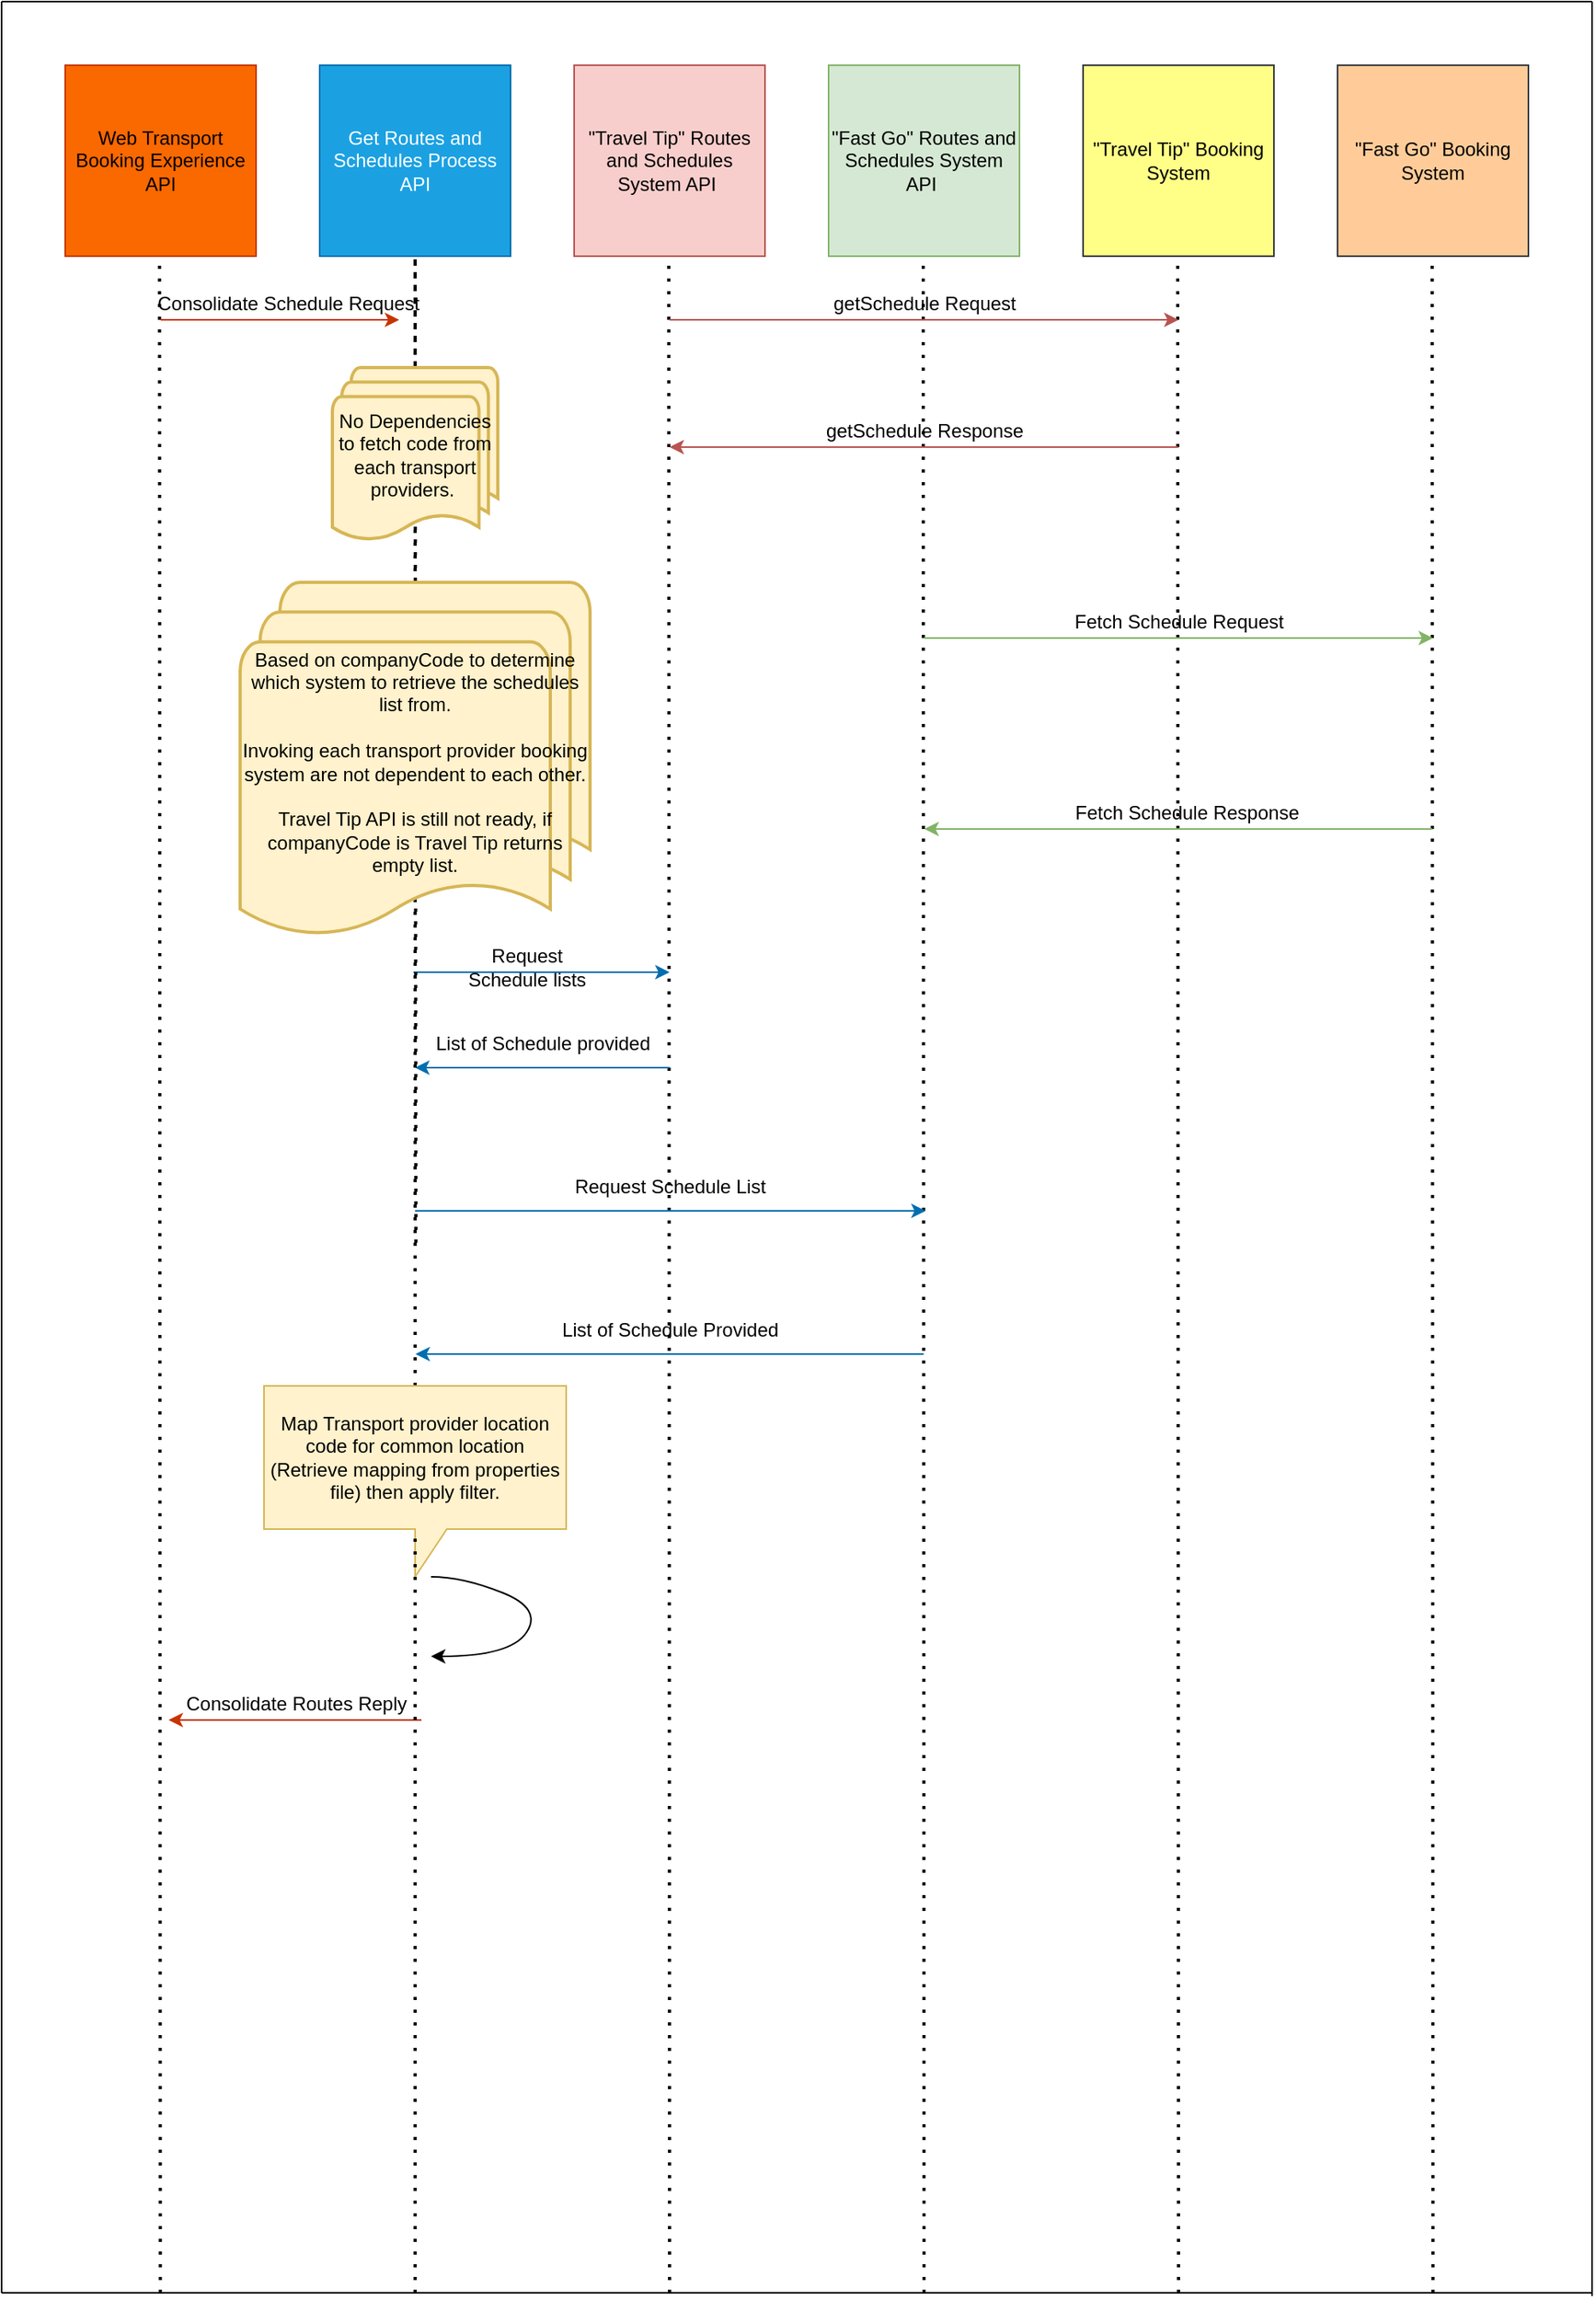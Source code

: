 <mxfile version="20.3.0" type="github">
  <diagram id="bcMcZX83-e7nP741SMPi" name="Page-1">
    <mxGraphModel dx="1377" dy="2803" grid="1" gridSize="10" guides="1" tooltips="1" connect="1" arrows="1" fold="1" page="1" pageScale="1" pageWidth="827" pageHeight="1169" math="0" shadow="0">
      <root>
        <mxCell id="0" />
        <mxCell id="1" parent="0" />
        <mxCell id="HI5hFGE2aybFtyvMWJXW-1" value="" style="endArrow=none;html=1;rounded=0;" edge="1" parent="1">
          <mxGeometry width="50" height="50" relative="1" as="geometry">
            <mxPoint x="80" y="1480" as="sourcePoint" />
            <mxPoint x="80" y="40" as="targetPoint" />
          </mxGeometry>
        </mxCell>
        <mxCell id="HI5hFGE2aybFtyvMWJXW-2" value="" style="endArrow=none;html=1;rounded=0;" edge="1" parent="1">
          <mxGeometry width="50" height="50" relative="1" as="geometry">
            <mxPoint x="80" y="1480.003" as="sourcePoint" />
            <mxPoint x="1080" y="1480" as="targetPoint" />
          </mxGeometry>
        </mxCell>
        <mxCell id="HI5hFGE2aybFtyvMWJXW-3" value="" style="endArrow=none;html=1;rounded=0;" edge="1" parent="1">
          <mxGeometry width="50" height="50" relative="1" as="geometry">
            <mxPoint x="1080" y="1482" as="sourcePoint" />
            <mxPoint x="1080" y="40" as="targetPoint" />
          </mxGeometry>
        </mxCell>
        <mxCell id="HI5hFGE2aybFtyvMWJXW-4" value="" style="endArrow=none;html=1;rounded=0;" edge="1" parent="1">
          <mxGeometry width="50" height="50" relative="1" as="geometry">
            <mxPoint x="80" y="40.003" as="sourcePoint" />
            <mxPoint x="1080" y="40" as="targetPoint" />
          </mxGeometry>
        </mxCell>
        <mxCell id="HI5hFGE2aybFtyvMWJXW-5" value="Web Transport Booking Experience API" style="whiteSpace=wrap;html=1;aspect=fixed;fillColor=#fa6800;fontColor=#000000;strokeColor=#C73500;" vertex="1" parent="1">
          <mxGeometry x="120" y="80" width="120" height="120" as="geometry" />
        </mxCell>
        <mxCell id="HI5hFGE2aybFtyvMWJXW-6" value="Get Routes and Schedules Process API" style="whiteSpace=wrap;html=1;aspect=fixed;fillColor=#1ba1e2;fontColor=#ffffff;strokeColor=#006EAF;" vertex="1" parent="1">
          <mxGeometry x="280" y="80" width="120" height="120" as="geometry" />
        </mxCell>
        <mxCell id="HI5hFGE2aybFtyvMWJXW-7" value="&quot;Travel Tip&quot; Booking System" style="whiteSpace=wrap;html=1;aspect=fixed;fillColor=#ffff88;strokeColor=#36393d;" vertex="1" parent="1">
          <mxGeometry x="760" y="80" width="120" height="120" as="geometry" />
        </mxCell>
        <mxCell id="HI5hFGE2aybFtyvMWJXW-8" value="&lt;span&gt;&quot;Fast Go&quot; Booking System&lt;/span&gt;" style="whiteSpace=wrap;html=1;aspect=fixed;fillColor=#ffcc99;strokeColor=#36393d;" vertex="1" parent="1">
          <mxGeometry x="920" y="80" width="120" height="120" as="geometry" />
        </mxCell>
        <mxCell id="HI5hFGE2aybFtyvMWJXW-9" value="&lt;span&gt;&quot;Fast Go&quot; Routes and Schedules System API&amp;nbsp;&lt;/span&gt;" style="whiteSpace=wrap;html=1;aspect=fixed;fillColor=#d5e8d4;strokeColor=#82b366;" vertex="1" parent="1">
          <mxGeometry x="600" y="80" width="120" height="120" as="geometry" />
        </mxCell>
        <mxCell id="HI5hFGE2aybFtyvMWJXW-10" value="&quot;Travel Tip&quot; Routes and Schedules System API&amp;nbsp;" style="whiteSpace=wrap;html=1;aspect=fixed;fillColor=#f8cecc;strokeColor=#b85450;" vertex="1" parent="1">
          <mxGeometry x="440" y="80" width="120" height="120" as="geometry" />
        </mxCell>
        <mxCell id="HI5hFGE2aybFtyvMWJXW-11" value="" style="endArrow=none;dashed=1;html=1;dashPattern=1 3;strokeWidth=2;rounded=0;" edge="1" parent="1">
          <mxGeometry width="50" height="50" relative="1" as="geometry">
            <mxPoint x="179.79" y="1480" as="sourcePoint" />
            <mxPoint x="179.29" y="200" as="targetPoint" />
            <Array as="points">
              <mxPoint x="179.29" y="240" />
            </Array>
          </mxGeometry>
        </mxCell>
        <mxCell id="HI5hFGE2aybFtyvMWJXW-13" value="" style="endArrow=none;dashed=1;html=1;dashPattern=1 3;strokeWidth=2;rounded=0;startArrow=none;" edge="1" parent="1">
          <mxGeometry width="50" height="50" relative="1" as="geometry">
            <mxPoint x="500" y="1480" as="sourcePoint" />
            <mxPoint x="499.5" y="200" as="targetPoint" />
            <Array as="points" />
          </mxGeometry>
        </mxCell>
        <mxCell id="HI5hFGE2aybFtyvMWJXW-14" value="" style="endArrow=none;dashed=1;html=1;dashPattern=1 3;strokeWidth=2;rounded=0;" edge="1" parent="1">
          <mxGeometry width="50" height="50" relative="1" as="geometry">
            <mxPoint x="660" y="1480" as="sourcePoint" />
            <mxPoint x="659.5" y="200" as="targetPoint" />
            <Array as="points">
              <mxPoint x="659.5" y="240" />
            </Array>
          </mxGeometry>
        </mxCell>
        <mxCell id="HI5hFGE2aybFtyvMWJXW-15" value="" style="endArrow=none;dashed=1;html=1;dashPattern=1 3;strokeWidth=2;rounded=0;" edge="1" parent="1">
          <mxGeometry width="50" height="50" relative="1" as="geometry">
            <mxPoint x="820" y="1480" as="sourcePoint" />
            <mxPoint x="819.5" y="200" as="targetPoint" />
            <Array as="points">
              <mxPoint x="819.5" y="240" />
            </Array>
          </mxGeometry>
        </mxCell>
        <mxCell id="HI5hFGE2aybFtyvMWJXW-16" value="" style="endArrow=none;dashed=1;html=1;dashPattern=1 3;strokeWidth=2;rounded=0;" edge="1" parent="1">
          <mxGeometry width="50" height="50" relative="1" as="geometry">
            <mxPoint x="980" y="1480" as="sourcePoint" />
            <mxPoint x="979.5" y="200" as="targetPoint" />
            <Array as="points">
              <mxPoint x="979.5" y="240" />
            </Array>
          </mxGeometry>
        </mxCell>
        <mxCell id="HI5hFGE2aybFtyvMWJXW-17" value="" style="endArrow=classic;html=1;rounded=0;fillColor=#fa6800;strokeColor=#C73500;" edge="1" parent="1">
          <mxGeometry relative="1" as="geometry">
            <mxPoint x="180" y="240" as="sourcePoint" />
            <mxPoint x="330" y="240" as="targetPoint" />
          </mxGeometry>
        </mxCell>
        <mxCell id="HI5hFGE2aybFtyvMWJXW-18" value="" style="endArrow=classic;html=1;rounded=0;fillColor=#f8cecc;strokeColor=#b85450;" edge="1" parent="1">
          <mxGeometry relative="1" as="geometry">
            <mxPoint x="820" y="320" as="sourcePoint" />
            <mxPoint x="500" y="320" as="targetPoint" />
          </mxGeometry>
        </mxCell>
        <mxCell id="HI5hFGE2aybFtyvMWJXW-19" value="" style="endArrow=classic;html=1;rounded=0;fillColor=#f8cecc;strokeColor=#b85450;" edge="1" parent="1">
          <mxGeometry relative="1" as="geometry">
            <mxPoint x="500" y="240" as="sourcePoint" />
            <mxPoint x="820" y="240" as="targetPoint" />
          </mxGeometry>
        </mxCell>
        <mxCell id="HI5hFGE2aybFtyvMWJXW-20" value="" style="endArrow=classic;html=1;rounded=0;fillColor=#1ba1e2;strokeColor=#006EAF;" edge="1" parent="1">
          <mxGeometry relative="1" as="geometry">
            <mxPoint x="340" y="800" as="sourcePoint" />
            <mxPoint x="661" y="800" as="targetPoint" />
            <Array as="points" />
          </mxGeometry>
        </mxCell>
        <mxCell id="HI5hFGE2aybFtyvMWJXW-21" value="" style="endArrow=classic;html=1;rounded=0;fillColor=#1ba1e2;strokeColor=#006EAF;" edge="1" parent="1">
          <mxGeometry relative="1" as="geometry">
            <mxPoint x="500" y="710" as="sourcePoint" />
            <mxPoint x="340" y="710" as="targetPoint" />
            <Array as="points">
              <mxPoint x="410" y="710" />
            </Array>
          </mxGeometry>
        </mxCell>
        <mxCell id="HI5hFGE2aybFtyvMWJXW-22" value="" style="endArrow=classic;html=1;rounded=0;fillColor=#fa6800;strokeColor=#C73500;" edge="1" parent="1">
          <mxGeometry relative="1" as="geometry">
            <mxPoint x="344" y="1120" as="sourcePoint" />
            <mxPoint x="185" y="1120" as="targetPoint" />
          </mxGeometry>
        </mxCell>
        <mxCell id="HI5hFGE2aybFtyvMWJXW-23" value="" style="endArrow=classic;html=1;rounded=0;fillColor=#1ba1e2;strokeColor=#006EAF;" edge="1" parent="1">
          <mxGeometry relative="1" as="geometry">
            <mxPoint x="339" y="650" as="sourcePoint" />
            <mxPoint x="500" y="650" as="targetPoint" />
          </mxGeometry>
        </mxCell>
        <mxCell id="HI5hFGE2aybFtyvMWJXW-24" value="" style="endArrow=classic;html=1;rounded=0;fillColor=#1ba1e2;strokeColor=#006EAF;" edge="1" parent="1">
          <mxGeometry relative="1" as="geometry">
            <mxPoint x="659.75" y="890" as="sourcePoint" />
            <mxPoint x="340.25" y="890" as="targetPoint" />
          </mxGeometry>
        </mxCell>
        <mxCell id="HI5hFGE2aybFtyvMWJXW-25" value="" style="endArrow=classic;html=1;rounded=0;fillColor=#d5e8d4;strokeColor=#82b366;" edge="1" parent="1">
          <mxGeometry relative="1" as="geometry">
            <mxPoint x="660" y="440" as="sourcePoint" />
            <mxPoint x="980" y="440" as="targetPoint" />
          </mxGeometry>
        </mxCell>
        <mxCell id="HI5hFGE2aybFtyvMWJXW-26" value="" style="endArrow=classic;html=1;rounded=0;fillColor=#d5e8d4;strokeColor=#82b366;" edge="1" parent="1">
          <mxGeometry relative="1" as="geometry">
            <mxPoint x="979.75" y="560" as="sourcePoint" />
            <mxPoint x="660.25" y="560" as="targetPoint" />
          </mxGeometry>
        </mxCell>
        <mxCell id="HI5hFGE2aybFtyvMWJXW-27" value="&lt;div style=&quot;line-height: 1.17&quot;&gt;Consolidate Schedule Request&lt;/div&gt;" style="text;html=1;align=center;verticalAlign=middle;resizable=0;points=[];autosize=1;strokeColor=none;fillColor=none;" vertex="1" parent="1">
          <mxGeometry x="165" y="215" width="190" height="30" as="geometry" />
        </mxCell>
        <mxCell id="HI5hFGE2aybFtyvMWJXW-30" value="Request" style="text;html=1;align=center;verticalAlign=middle;resizable=0;points=[];autosize=1;strokeColor=none;fillColor=none;" vertex="1" parent="1">
          <mxGeometry x="380" y="630" width="60" height="20" as="geometry" />
        </mxCell>
        <mxCell id="HI5hFGE2aybFtyvMWJXW-31" value="Schedule lists" style="text;html=1;align=center;verticalAlign=middle;resizable=0;points=[];autosize=1;strokeColor=none;fillColor=none;" vertex="1" parent="1">
          <mxGeometry x="360" y="640" width="100" height="30" as="geometry" />
        </mxCell>
        <mxCell id="HI5hFGE2aybFtyvMWJXW-32" value="List of Schedule provided" style="text;html=1;align=center;verticalAlign=middle;resizable=0;points=[];autosize=1;strokeColor=none;fillColor=none;" vertex="1" parent="1">
          <mxGeometry x="340" y="680" width="160" height="30" as="geometry" />
        </mxCell>
        <mxCell id="HI5hFGE2aybFtyvMWJXW-33" value="Request Schedule List" style="text;html=1;align=center;verticalAlign=middle;resizable=0;points=[];autosize=1;strokeColor=none;fillColor=none;" vertex="1" parent="1">
          <mxGeometry x="430" y="770" width="140" height="30" as="geometry" />
        </mxCell>
        <mxCell id="HI5hFGE2aybFtyvMWJXW-35" value="getSchedule Request" style="text;html=1;align=center;verticalAlign=middle;resizable=0;points=[];autosize=1;strokeColor=none;fillColor=none;" vertex="1" parent="1">
          <mxGeometry x="590" y="215" width="140" height="30" as="geometry" />
        </mxCell>
        <mxCell id="HI5hFGE2aybFtyvMWJXW-36" value="getSchedule Response" style="text;html=1;align=center;verticalAlign=middle;resizable=0;points=[];autosize=1;strokeColor=none;fillColor=none;" vertex="1" parent="1">
          <mxGeometry x="585" y="295" width="150" height="30" as="geometry" />
        </mxCell>
        <mxCell id="HI5hFGE2aybFtyvMWJXW-37" value="Fetch Schedule Request" style="text;html=1;align=center;verticalAlign=middle;resizable=0;points=[];autosize=1;strokeColor=none;fillColor=none;" vertex="1" parent="1">
          <mxGeometry x="745" y="415" width="150" height="30" as="geometry" />
        </mxCell>
        <mxCell id="HI5hFGE2aybFtyvMWJXW-38" value="Fetch Schedule Response" style="text;html=1;align=center;verticalAlign=middle;resizable=0;points=[];autosize=1;strokeColor=none;fillColor=none;" vertex="1" parent="1">
          <mxGeometry x="745" y="535" width="160" height="30" as="geometry" />
        </mxCell>
        <mxCell id="HI5hFGE2aybFtyvMWJXW-39" value="" style="curved=1;endArrow=classic;html=1;rounded=0;" edge="1" parent="1">
          <mxGeometry width="50" height="50" relative="1" as="geometry">
            <mxPoint x="350" y="1030" as="sourcePoint" />
            <mxPoint x="350" y="1080" as="targetPoint" />
            <Array as="points">
              <mxPoint x="370" y="1030" />
              <mxPoint x="420" y="1050" />
              <mxPoint x="400" y="1080" />
            </Array>
          </mxGeometry>
        </mxCell>
        <mxCell id="HI5hFGE2aybFtyvMWJXW-41" value="Consolidate Routes Reply" style="text;html=1;align=center;verticalAlign=middle;resizable=0;points=[];autosize=1;strokeColor=none;fillColor=none;" vertex="1" parent="1">
          <mxGeometry x="190" y="1100" width="150" height="20" as="geometry" />
        </mxCell>
        <mxCell id="HI5hFGE2aybFtyvMWJXW-34" value="List of Schedule Provided" style="text;html=1;align=center;verticalAlign=middle;resizable=0;points=[];autosize=1;strokeColor=none;fillColor=none;" vertex="1" parent="1">
          <mxGeometry x="420" y="860" width="160" height="30" as="geometry" />
        </mxCell>
        <mxCell id="HI5hFGE2aybFtyvMWJXW-48" value="" style="endArrow=none;dashed=1;html=1;dashPattern=1 3;strokeWidth=2;rounded=0;startArrow=none;" edge="1" parent="1" source="HI5hFGE2aybFtyvMWJXW-40">
          <mxGeometry width="50" height="50" relative="1" as="geometry">
            <mxPoint x="340" y="1480" as="sourcePoint" />
            <mxPoint x="340.488" y="820" as="targetPoint" />
            <Array as="points">
              <mxPoint x="340" y="200" />
            </Array>
          </mxGeometry>
        </mxCell>
        <mxCell id="HI5hFGE2aybFtyvMWJXW-42" value="Based on companyCode to determine which system to retrieve the schedules list from.&lt;br&gt;&lt;br&gt;Invoking each transport provider booking system are not dependent to each other.&lt;br&gt;&lt;br&gt;Travel Tip API is still not ready, if companyCode is Travel Tip returns empty list." style="strokeWidth=2;html=1;shape=mxgraph.flowchart.multi-document;whiteSpace=wrap;fillColor=#fff2cc;strokeColor=#d6b656;" vertex="1" parent="1">
          <mxGeometry x="230" y="405" width="220" height="225" as="geometry" />
        </mxCell>
        <mxCell id="HI5hFGE2aybFtyvMWJXW-29" value="No Dependencies to fetch code from each transport providers.&amp;nbsp;" style="strokeWidth=2;html=1;shape=mxgraph.flowchart.multi-document;whiteSpace=wrap;align=center;fillColor=#fff2cc;strokeColor=#d6b656;" vertex="1" parent="1">
          <mxGeometry x="288" y="270" width="104" height="110" as="geometry" />
        </mxCell>
        <mxCell id="HI5hFGE2aybFtyvMWJXW-40" value="Map Transport provider location code for common location (Retrieve mapping from properties file) then apply filter." style="shape=callout;whiteSpace=wrap;html=1;perimeter=calloutPerimeter;align=center;fillColor=#fff2cc;strokeColor=#d6b656;" vertex="1" parent="1">
          <mxGeometry x="245" y="910" width="190" height="120" as="geometry" />
        </mxCell>
        <mxCell id="HI5hFGE2aybFtyvMWJXW-49" value="" style="endArrow=none;dashed=1;html=1;dashPattern=1 3;strokeWidth=2;rounded=0;" edge="1" parent="1" target="HI5hFGE2aybFtyvMWJXW-40">
          <mxGeometry width="50" height="50" relative="1" as="geometry">
            <mxPoint x="340" y="1480" as="sourcePoint" />
            <mxPoint x="340.488" y="820" as="targetPoint" />
            <Array as="points" />
          </mxGeometry>
        </mxCell>
      </root>
    </mxGraphModel>
  </diagram>
</mxfile>
